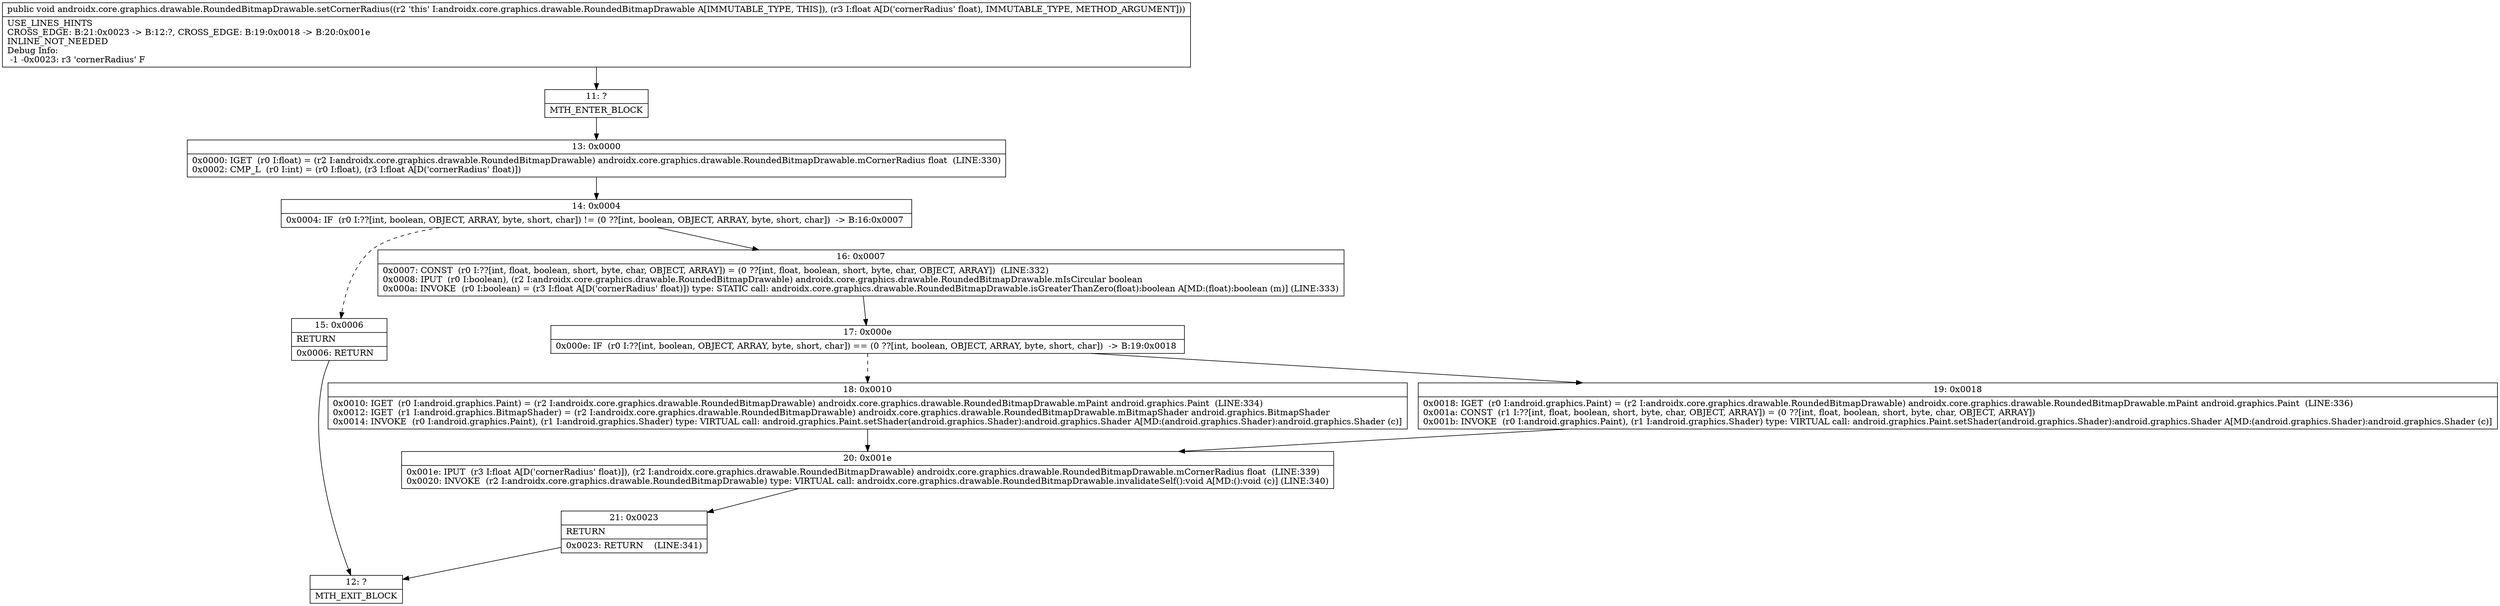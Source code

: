 digraph "CFG forandroidx.core.graphics.drawable.RoundedBitmapDrawable.setCornerRadius(F)V" {
Node_11 [shape=record,label="{11\:\ ?|MTH_ENTER_BLOCK\l}"];
Node_13 [shape=record,label="{13\:\ 0x0000|0x0000: IGET  (r0 I:float) = (r2 I:androidx.core.graphics.drawable.RoundedBitmapDrawable) androidx.core.graphics.drawable.RoundedBitmapDrawable.mCornerRadius float  (LINE:330)\l0x0002: CMP_L  (r0 I:int) = (r0 I:float), (r3 I:float A[D('cornerRadius' float)]) \l}"];
Node_14 [shape=record,label="{14\:\ 0x0004|0x0004: IF  (r0 I:??[int, boolean, OBJECT, ARRAY, byte, short, char]) != (0 ??[int, boolean, OBJECT, ARRAY, byte, short, char])  \-\> B:16:0x0007 \l}"];
Node_15 [shape=record,label="{15\:\ 0x0006|RETURN\l|0x0006: RETURN   \l}"];
Node_12 [shape=record,label="{12\:\ ?|MTH_EXIT_BLOCK\l}"];
Node_16 [shape=record,label="{16\:\ 0x0007|0x0007: CONST  (r0 I:??[int, float, boolean, short, byte, char, OBJECT, ARRAY]) = (0 ??[int, float, boolean, short, byte, char, OBJECT, ARRAY])  (LINE:332)\l0x0008: IPUT  (r0 I:boolean), (r2 I:androidx.core.graphics.drawable.RoundedBitmapDrawable) androidx.core.graphics.drawable.RoundedBitmapDrawable.mIsCircular boolean \l0x000a: INVOKE  (r0 I:boolean) = (r3 I:float A[D('cornerRadius' float)]) type: STATIC call: androidx.core.graphics.drawable.RoundedBitmapDrawable.isGreaterThanZero(float):boolean A[MD:(float):boolean (m)] (LINE:333)\l}"];
Node_17 [shape=record,label="{17\:\ 0x000e|0x000e: IF  (r0 I:??[int, boolean, OBJECT, ARRAY, byte, short, char]) == (0 ??[int, boolean, OBJECT, ARRAY, byte, short, char])  \-\> B:19:0x0018 \l}"];
Node_18 [shape=record,label="{18\:\ 0x0010|0x0010: IGET  (r0 I:android.graphics.Paint) = (r2 I:androidx.core.graphics.drawable.RoundedBitmapDrawable) androidx.core.graphics.drawable.RoundedBitmapDrawable.mPaint android.graphics.Paint  (LINE:334)\l0x0012: IGET  (r1 I:android.graphics.BitmapShader) = (r2 I:androidx.core.graphics.drawable.RoundedBitmapDrawable) androidx.core.graphics.drawable.RoundedBitmapDrawable.mBitmapShader android.graphics.BitmapShader \l0x0014: INVOKE  (r0 I:android.graphics.Paint), (r1 I:android.graphics.Shader) type: VIRTUAL call: android.graphics.Paint.setShader(android.graphics.Shader):android.graphics.Shader A[MD:(android.graphics.Shader):android.graphics.Shader (c)]\l}"];
Node_20 [shape=record,label="{20\:\ 0x001e|0x001e: IPUT  (r3 I:float A[D('cornerRadius' float)]), (r2 I:androidx.core.graphics.drawable.RoundedBitmapDrawable) androidx.core.graphics.drawable.RoundedBitmapDrawable.mCornerRadius float  (LINE:339)\l0x0020: INVOKE  (r2 I:androidx.core.graphics.drawable.RoundedBitmapDrawable) type: VIRTUAL call: androidx.core.graphics.drawable.RoundedBitmapDrawable.invalidateSelf():void A[MD:():void (c)] (LINE:340)\l}"];
Node_21 [shape=record,label="{21\:\ 0x0023|RETURN\l|0x0023: RETURN    (LINE:341)\l}"];
Node_19 [shape=record,label="{19\:\ 0x0018|0x0018: IGET  (r0 I:android.graphics.Paint) = (r2 I:androidx.core.graphics.drawable.RoundedBitmapDrawable) androidx.core.graphics.drawable.RoundedBitmapDrawable.mPaint android.graphics.Paint  (LINE:336)\l0x001a: CONST  (r1 I:??[int, float, boolean, short, byte, char, OBJECT, ARRAY]) = (0 ??[int, float, boolean, short, byte, char, OBJECT, ARRAY]) \l0x001b: INVOKE  (r0 I:android.graphics.Paint), (r1 I:android.graphics.Shader) type: VIRTUAL call: android.graphics.Paint.setShader(android.graphics.Shader):android.graphics.Shader A[MD:(android.graphics.Shader):android.graphics.Shader (c)]\l}"];
MethodNode[shape=record,label="{public void androidx.core.graphics.drawable.RoundedBitmapDrawable.setCornerRadius((r2 'this' I:androidx.core.graphics.drawable.RoundedBitmapDrawable A[IMMUTABLE_TYPE, THIS]), (r3 I:float A[D('cornerRadius' float), IMMUTABLE_TYPE, METHOD_ARGUMENT]))  | USE_LINES_HINTS\lCROSS_EDGE: B:21:0x0023 \-\> B:12:?, CROSS_EDGE: B:19:0x0018 \-\> B:20:0x001e\lINLINE_NOT_NEEDED\lDebug Info:\l  \-1 \-0x0023: r3 'cornerRadius' F\l}"];
MethodNode -> Node_11;Node_11 -> Node_13;
Node_13 -> Node_14;
Node_14 -> Node_15[style=dashed];
Node_14 -> Node_16;
Node_15 -> Node_12;
Node_16 -> Node_17;
Node_17 -> Node_18[style=dashed];
Node_17 -> Node_19;
Node_18 -> Node_20;
Node_20 -> Node_21;
Node_21 -> Node_12;
Node_19 -> Node_20;
}

